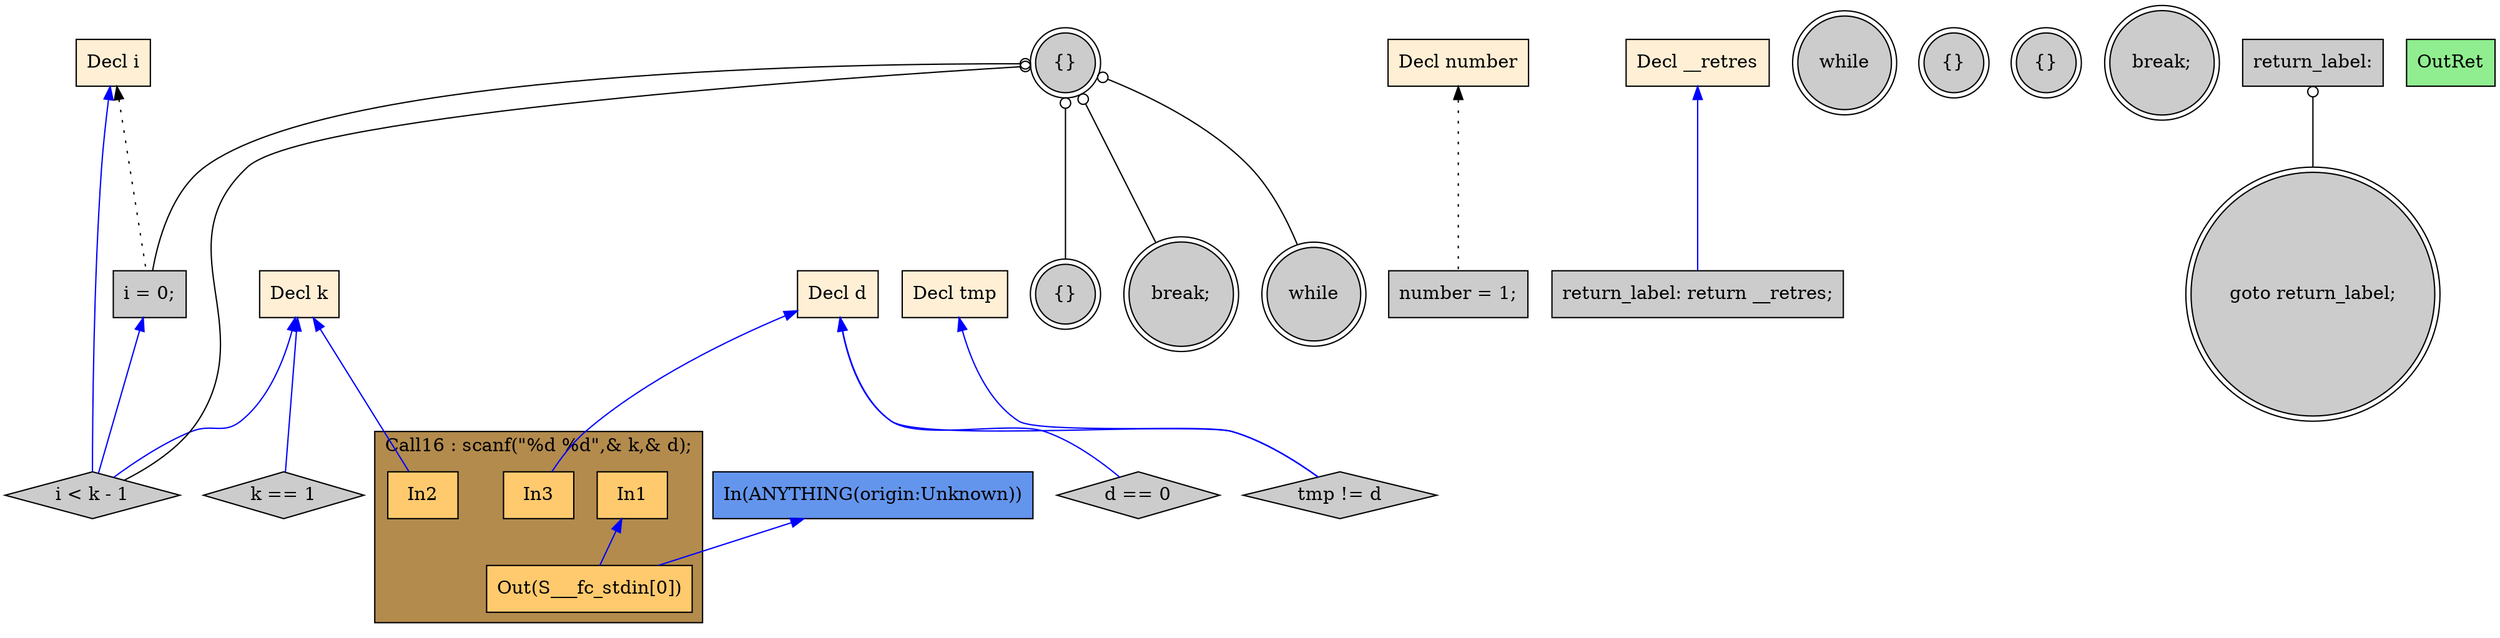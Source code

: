 digraph G {
  rankdir=TB;
  node [style="filled", ];
  2 [label="Decl k", fillcolor="#FFEFD5", shape=box, ];
  3 [label="Decl d", fillcolor="#FFEFD5", shape=box, ];
  4 [label="Decl number", fillcolor="#FFEFD5", shape=box, ];
  5 [label="Decl i", fillcolor="#FFEFD5", shape=box, ];
  6 [label="Decl tmp", fillcolor="#FFEFD5", shape=box, ];
  7 [label="Decl __retres", fillcolor="#FFEFD5", shape=box, ];
  9 [label="In1", fillcolor="#FFCA6E", shape=box, ];
  10 [label="In2", fillcolor="#FFCA6E", shape=box, ];
  11 [label="In3", fillcolor="#FFCA6E", shape=box, ];
  12 [label="Out(S___fc_stdin[0])", fillcolor="#FFCA6E", shape=box, ];
  13 [label="number = 1;", fillcolor="#CCCCCC", shape=box, ];
  14 [label="{}", fillcolor="#CCCCCC", shape=doublecircle, ];
  15 [label="i = 0;", fillcolor="#CCCCCC", shape=box, ];
  16 [label="while", fillcolor="#CCCCCC", shape=doublecircle, ];
  17 [label="i < k - 1", fillcolor="#CCCCCC", shape=diamond, ];
  18 [label="{}", fillcolor="#CCCCCC", shape=doublecircle, ];
  19 [label="break;", fillcolor="#CCCCCC", shape=doublecircle, ];
  20 [label="k == 1", fillcolor="#CCCCCC", shape=diamond, ];
  21 [label="d == 0", fillcolor="#CCCCCC", shape=diamond, ];
  22 [label="while", fillcolor="#CCCCCC", shape=doublecircle, ];
  23 [label="{}", fillcolor="#CCCCCC", shape=doublecircle, ];
  24 [label="tmp != d", fillcolor="#CCCCCC", shape=diamond, ];
  25 [label="{}", fillcolor="#CCCCCC", shape=doublecircle, ];
  26 [label="break;", fillcolor="#CCCCCC", shape=doublecircle, ];
  27 [label="goto return_label;", fillcolor="#CCCCCC", shape=doublecircle, ];
  28 [label="return_label:", fillcolor="#CCCCCC", shape=box, ];
  29 [label="return_label: return __retres;", fillcolor="#CCCCCC", shape=box, ];
  30 [label="OutRet", fillcolor="#90EE90", shape=box, ];
  31 [label="In(ANYTHING(origin:Unknown))", fillcolor="#6495ED", shape=box, ];
  
  subgraph cluster_Call16 { label="Call16 : scanf(\"%d %d\",& k,& d);";
                            fillcolor="#B38B4D"; style="filled"; 12;11;10;9;
     };
  
  edge [dir=back, ];
  2 -> 10 [color="#0000FF", ];
  3 -> 11 [color="#0000FF", ];
  9 -> 12 [color="#0000FF", ];
  31 -> 12 [color="#0000FF", ];
  4 -> 13 [color="#000000", style="dotted", ];
  5 -> 15 [color="#000000", style="dotted", ];
  14 -> 15 [color="#000000", arrowtail=odot, ];
  14 -> 16 [color="#000000", arrowtail=odot, ];
  2 -> 17 [color="#0000FF", ];
  5 -> 17 [color="#0000FF", ];
  14 -> 17 [color="#000000", arrowtail=odot, ];
  15 -> 17 [color="#0000FF", ];
  14 -> 18 [color="#000000", arrowtail=odot, ];
  14 -> 19 [color="#000000", arrowtail=odot, ];
  2 -> 20 [color="#0000FF", ];
  3 -> 21 [color="#0000FF", ];
  3 -> 24 [color="#0000FF", ];
  6 -> 24 [color="#0000FF", ];
  28 -> 27 [color="#000000", arrowtail=odot, ];
  7 -> 29 [color="#0000FF", ];
  
  }